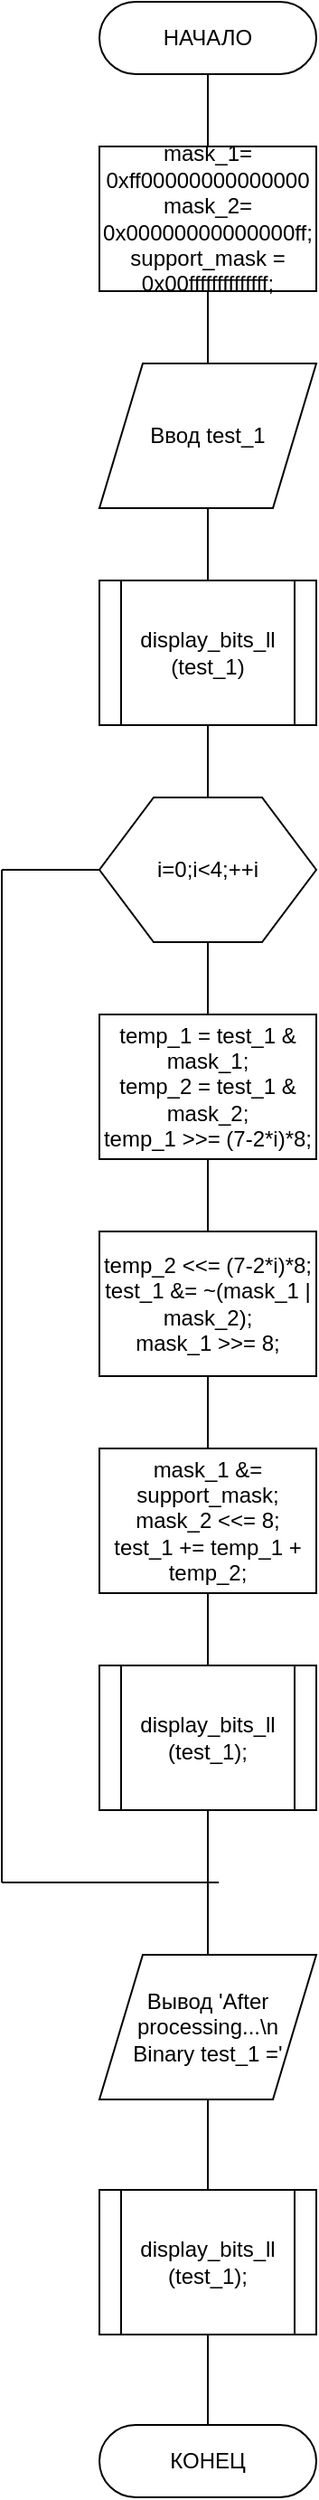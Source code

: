<mxfile version="13.0.9" type="device"><diagram id="C5RBs43oDa-KdzZeNtuy" name="Page-1"><mxGraphModel dx="558" dy="874" grid="1" gridSize="10" guides="1" tooltips="1" connect="1" arrows="1" fold="1" page="1" pageScale="1" pageWidth="827" pageHeight="1169" math="0" shadow="0"><root><mxCell id="WIyWlLk6GJQsqaUBKTNV-0"/><mxCell id="WIyWlLk6GJQsqaUBKTNV-1" parent="WIyWlLk6GJQsqaUBKTNV-0"/><mxCell id="JfEjcsNekajuP0PYVkhm-0" value="НАЧАЛО" style="rounded=1;whiteSpace=wrap;html=1;arcSize=50;" vertex="1" parent="WIyWlLk6GJQsqaUBKTNV-1"><mxGeometry x="354" y="40" width="120" height="40" as="geometry"/></mxCell><mxCell id="JfEjcsNekajuP0PYVkhm-1" value="" style="endArrow=none;html=1;entryX=0.5;entryY=1;entryDx=0;entryDy=0;" edge="1" parent="WIyWlLk6GJQsqaUBKTNV-1" target="JfEjcsNekajuP0PYVkhm-0"><mxGeometry width="50" height="50" relative="1" as="geometry"><mxPoint x="414" y="120" as="sourcePoint"/><mxPoint x="340" y="320" as="targetPoint"/></mxGeometry></mxCell><mxCell id="JfEjcsNekajuP0PYVkhm-2" value="Ввод test_1" style="shape=parallelogram;perimeter=parallelogramPerimeter;whiteSpace=wrap;html=1;" vertex="1" parent="WIyWlLk6GJQsqaUBKTNV-1"><mxGeometry x="354" y="240" width="120" height="80" as="geometry"/></mxCell><mxCell id="JfEjcsNekajuP0PYVkhm-3" value="" style="endArrow=none;html=1;entryX=0.5;entryY=1;entryDx=0;entryDy=0;" edge="1" parent="WIyWlLk6GJQsqaUBKTNV-1" target="JfEjcsNekajuP0PYVkhm-2"><mxGeometry width="50" height="50" relative="1" as="geometry"><mxPoint x="414" y="360" as="sourcePoint"/><mxPoint x="340" y="440" as="targetPoint"/></mxGeometry></mxCell><mxCell id="JfEjcsNekajuP0PYVkhm-5" value="&lt;div&gt;display_bits_ll&lt;/div&gt;&lt;div&gt;(test_1)&lt;/div&gt;" style="shape=process;whiteSpace=wrap;html=1;backgroundOutline=1;" vertex="1" parent="WIyWlLk6GJQsqaUBKTNV-1"><mxGeometry x="354" y="360" width="120" height="80" as="geometry"/></mxCell><mxCell id="JfEjcsNekajuP0PYVkhm-6" value="" style="endArrow=none;html=1;entryX=0.5;entryY=1;entryDx=0;entryDy=0;" edge="1" parent="WIyWlLk6GJQsqaUBKTNV-1" target="JfEjcsNekajuP0PYVkhm-5"><mxGeometry width="50" height="50" relative="1" as="geometry"><mxPoint x="414" y="480" as="sourcePoint"/><mxPoint x="340" y="440" as="targetPoint"/></mxGeometry></mxCell><mxCell id="JfEjcsNekajuP0PYVkhm-7" value="i=0;i&amp;lt;4;++i" style="shape=hexagon;perimeter=hexagonPerimeter2;whiteSpace=wrap;html=1;" vertex="1" parent="WIyWlLk6GJQsqaUBKTNV-1"><mxGeometry x="354" y="480" width="120" height="80" as="geometry"/></mxCell><mxCell id="JfEjcsNekajuP0PYVkhm-8" value="&lt;div&gt;mask_1=&lt;/div&gt;&lt;div&gt;0xff00000000000000 mask_2= 0x00000000000000ff;&lt;/div&gt;support_mask = 0x00ffffffffffffff;" style="rounded=0;whiteSpace=wrap;html=1;" vertex="1" parent="WIyWlLk6GJQsqaUBKTNV-1"><mxGeometry x="354" y="120" width="120" height="80" as="geometry"/></mxCell><mxCell id="JfEjcsNekajuP0PYVkhm-9" value="" style="endArrow=none;html=1;entryX=0.5;entryY=1;entryDx=0;entryDy=0;" edge="1" parent="WIyWlLk6GJQsqaUBKTNV-1" target="JfEjcsNekajuP0PYVkhm-8"><mxGeometry width="50" height="50" relative="1" as="geometry"><mxPoint x="414" y="240" as="sourcePoint"/><mxPoint x="380" y="340" as="targetPoint"/></mxGeometry></mxCell><mxCell id="JfEjcsNekajuP0PYVkhm-10" value="temp_1 = test_1 &amp;amp; mask_1;&lt;br&gt;temp_2 = test_1 &amp;amp; mask_2;&lt;br&gt;temp_1 &amp;gt;&amp;gt;= (7-2*i)*8;" style="rounded=0;whiteSpace=wrap;html=1;" vertex="1" parent="WIyWlLk6GJQsqaUBKTNV-1"><mxGeometry x="354" y="600" width="120" height="80" as="geometry"/></mxCell><mxCell id="JfEjcsNekajuP0PYVkhm-11" value="" style="endArrow=none;html=1;entryX=0.5;entryY=1;entryDx=0;entryDy=0;" edge="1" parent="WIyWlLk6GJQsqaUBKTNV-1" target="JfEjcsNekajuP0PYVkhm-7"><mxGeometry width="50" height="50" relative="1" as="geometry"><mxPoint x="414" y="600" as="sourcePoint"/><mxPoint x="380" y="670" as="targetPoint"/></mxGeometry></mxCell><mxCell id="JfEjcsNekajuP0PYVkhm-12" value="" style="endArrow=none;html=1;entryX=0.5;entryY=1;entryDx=0;entryDy=0;" edge="1" parent="WIyWlLk6GJQsqaUBKTNV-1" target="JfEjcsNekajuP0PYVkhm-10"><mxGeometry width="50" height="50" relative="1" as="geometry"><mxPoint x="414" y="720" as="sourcePoint"/><mxPoint x="380" y="670" as="targetPoint"/></mxGeometry></mxCell><mxCell id="JfEjcsNekajuP0PYVkhm-13" value="temp_2 &amp;lt;&amp;lt;= (7-2*i)*8;&lt;br&gt;test_1 &amp;amp;= ~(mask_1 | mask_2);&lt;br&gt;mask_1 &amp;gt;&amp;gt;= 8;" style="rounded=0;whiteSpace=wrap;html=1;" vertex="1" parent="WIyWlLk6GJQsqaUBKTNV-1"><mxGeometry x="354" y="720" width="120" height="80" as="geometry"/></mxCell><mxCell id="JfEjcsNekajuP0PYVkhm-14" value="" style="endArrow=none;html=1;entryX=0.5;entryY=1;entryDx=0;entryDy=0;" edge="1" parent="WIyWlLk6GJQsqaUBKTNV-1" target="JfEjcsNekajuP0PYVkhm-13"><mxGeometry width="50" height="50" relative="1" as="geometry"><mxPoint x="414" y="840" as="sourcePoint"/><mxPoint x="414" y="803" as="targetPoint"/></mxGeometry></mxCell><mxCell id="JfEjcsNekajuP0PYVkhm-15" value="mask_1 &amp;amp;= support_mask;&lt;br&gt;mask_2 &amp;lt;&amp;lt;= 8;&lt;br&gt;test_1 += temp_1 + temp_2;" style="rounded=0;whiteSpace=wrap;html=1;" vertex="1" parent="WIyWlLk6GJQsqaUBKTNV-1"><mxGeometry x="354" y="840" width="120" height="80" as="geometry"/></mxCell><mxCell id="JfEjcsNekajuP0PYVkhm-16" value="" style="endArrow=none;html=1;entryX=0.5;entryY=1;entryDx=0;entryDy=0;" edge="1" parent="WIyWlLk6GJQsqaUBKTNV-1" target="JfEjcsNekajuP0PYVkhm-15"><mxGeometry width="50" height="50" relative="1" as="geometry"><mxPoint x="414" y="960" as="sourcePoint"/><mxPoint x="380" y="790" as="targetPoint"/></mxGeometry></mxCell><mxCell id="JfEjcsNekajuP0PYVkhm-17" value="&lt;div&gt;display_bits_ll&lt;/div&gt;&lt;div&gt;(test_1);&lt;/div&gt;" style="shape=process;whiteSpace=wrap;html=1;backgroundOutline=1;" vertex="1" parent="WIyWlLk6GJQsqaUBKTNV-1"><mxGeometry x="354" y="960" width="120" height="80" as="geometry"/></mxCell><mxCell id="JfEjcsNekajuP0PYVkhm-18" value="" style="endArrow=none;html=1;entryX=0.5;entryY=1;entryDx=0;entryDy=0;" edge="1" parent="WIyWlLk6GJQsqaUBKTNV-1" target="JfEjcsNekajuP0PYVkhm-17"><mxGeometry width="50" height="50" relative="1" as="geometry"><mxPoint x="414" y="1120" as="sourcePoint"/><mxPoint x="380" y="820" as="targetPoint"/></mxGeometry></mxCell><mxCell id="JfEjcsNekajuP0PYVkhm-19" value="" style="endArrow=none;html=1;" edge="1" parent="WIyWlLk6GJQsqaUBKTNV-1"><mxGeometry width="50" height="50" relative="1" as="geometry"><mxPoint x="300" y="1080" as="sourcePoint"/><mxPoint x="300" y="520" as="targetPoint"/></mxGeometry></mxCell><mxCell id="JfEjcsNekajuP0PYVkhm-22" value="" style="endArrow=none;html=1;" edge="1" parent="WIyWlLk6GJQsqaUBKTNV-1"><mxGeometry width="50" height="50" relative="1" as="geometry"><mxPoint x="300" y="1080" as="sourcePoint"/><mxPoint x="420" y="1080" as="targetPoint"/></mxGeometry></mxCell><mxCell id="JfEjcsNekajuP0PYVkhm-23" value="&lt;div&gt;display_bits_ll&lt;/div&gt;&lt;div&gt;(test_1);&lt;/div&gt;" style="shape=process;whiteSpace=wrap;html=1;backgroundOutline=1;" vertex="1" parent="WIyWlLk6GJQsqaUBKTNV-1"><mxGeometry x="354" y="1250" width="120" height="80" as="geometry"/></mxCell><mxCell id="JfEjcsNekajuP0PYVkhm-24" value="&lt;div&gt;Вывод 'After processing...\n&lt;/div&gt;&lt;div&gt;Binary test_1 ='&lt;/div&gt;" style="shape=parallelogram;perimeter=parallelogramPerimeter;whiteSpace=wrap;html=1;" vertex="1" parent="WIyWlLk6GJQsqaUBKTNV-1"><mxGeometry x="354" y="1120" width="120" height="80" as="geometry"/></mxCell><mxCell id="JfEjcsNekajuP0PYVkhm-25" value="" style="endArrow=none;html=1;entryX=0.5;entryY=1;entryDx=0;entryDy=0;" edge="1" parent="WIyWlLk6GJQsqaUBKTNV-1" target="JfEjcsNekajuP0PYVkhm-24"><mxGeometry width="50" height="50" relative="1" as="geometry"><mxPoint x="414" y="1250" as="sourcePoint"/><mxPoint x="380" y="1070" as="targetPoint"/></mxGeometry></mxCell><mxCell id="JfEjcsNekajuP0PYVkhm-26" value="" style="endArrow=none;html=1;entryX=0.5;entryY=1;entryDx=0;entryDy=0;" edge="1" parent="WIyWlLk6GJQsqaUBKTNV-1" target="JfEjcsNekajuP0PYVkhm-23"><mxGeometry width="50" height="50" relative="1" as="geometry"><mxPoint x="414" y="1380" as="sourcePoint"/><mxPoint x="380" y="1210" as="targetPoint"/></mxGeometry></mxCell><mxCell id="JfEjcsNekajuP0PYVkhm-27" value="КОНЕЦ" style="rounded=1;whiteSpace=wrap;html=1;arcSize=50;" vertex="1" parent="WIyWlLk6GJQsqaUBKTNV-1"><mxGeometry x="354" y="1380" width="120" height="40" as="geometry"/></mxCell><mxCell id="JfEjcsNekajuP0PYVkhm-28" value="" style="endArrow=none;html=1;entryX=0;entryY=0.5;entryDx=0;entryDy=0;" edge="1" parent="WIyWlLk6GJQsqaUBKTNV-1" target="JfEjcsNekajuP0PYVkhm-7"><mxGeometry width="50" height="50" relative="1" as="geometry"><mxPoint x="300" y="520" as="sourcePoint"/><mxPoint x="380" y="630" as="targetPoint"/></mxGeometry></mxCell></root></mxGraphModel></diagram></mxfile>